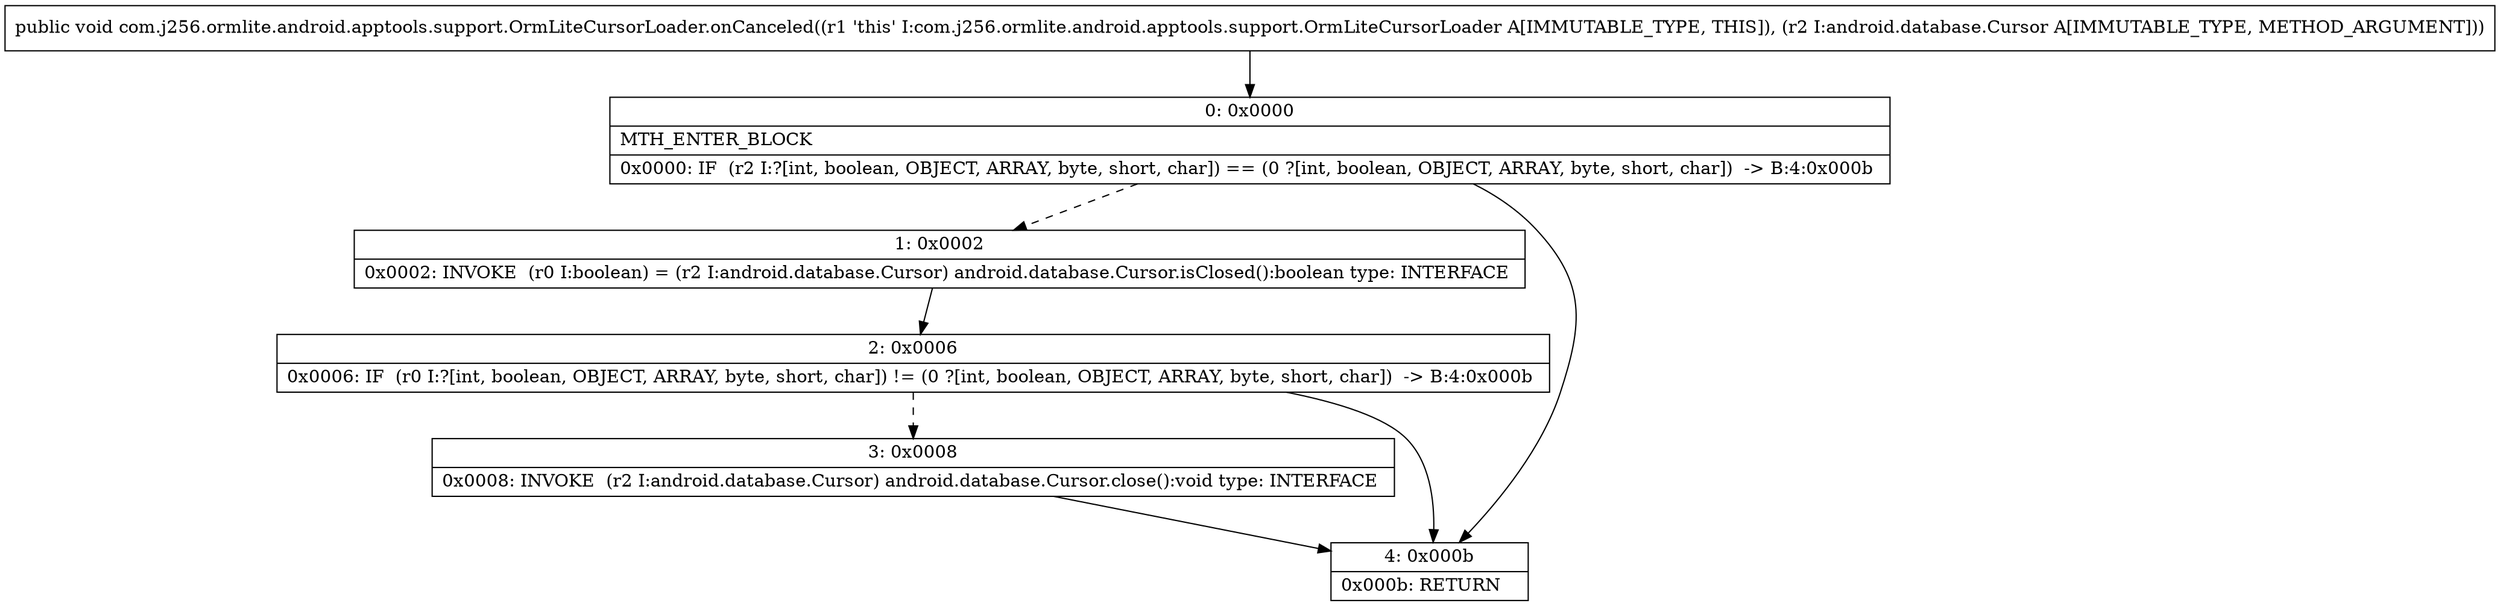 digraph "CFG forcom.j256.ormlite.android.apptools.support.OrmLiteCursorLoader.onCanceled(Landroid\/database\/Cursor;)V" {
Node_0 [shape=record,label="{0\:\ 0x0000|MTH_ENTER_BLOCK\l|0x0000: IF  (r2 I:?[int, boolean, OBJECT, ARRAY, byte, short, char]) == (0 ?[int, boolean, OBJECT, ARRAY, byte, short, char])  \-\> B:4:0x000b \l}"];
Node_1 [shape=record,label="{1\:\ 0x0002|0x0002: INVOKE  (r0 I:boolean) = (r2 I:android.database.Cursor) android.database.Cursor.isClosed():boolean type: INTERFACE \l}"];
Node_2 [shape=record,label="{2\:\ 0x0006|0x0006: IF  (r0 I:?[int, boolean, OBJECT, ARRAY, byte, short, char]) != (0 ?[int, boolean, OBJECT, ARRAY, byte, short, char])  \-\> B:4:0x000b \l}"];
Node_3 [shape=record,label="{3\:\ 0x0008|0x0008: INVOKE  (r2 I:android.database.Cursor) android.database.Cursor.close():void type: INTERFACE \l}"];
Node_4 [shape=record,label="{4\:\ 0x000b|0x000b: RETURN   \l}"];
MethodNode[shape=record,label="{public void com.j256.ormlite.android.apptools.support.OrmLiteCursorLoader.onCanceled((r1 'this' I:com.j256.ormlite.android.apptools.support.OrmLiteCursorLoader A[IMMUTABLE_TYPE, THIS]), (r2 I:android.database.Cursor A[IMMUTABLE_TYPE, METHOD_ARGUMENT])) }"];
MethodNode -> Node_0;
Node_0 -> Node_1[style=dashed];
Node_0 -> Node_4;
Node_1 -> Node_2;
Node_2 -> Node_3[style=dashed];
Node_2 -> Node_4;
Node_3 -> Node_4;
}

